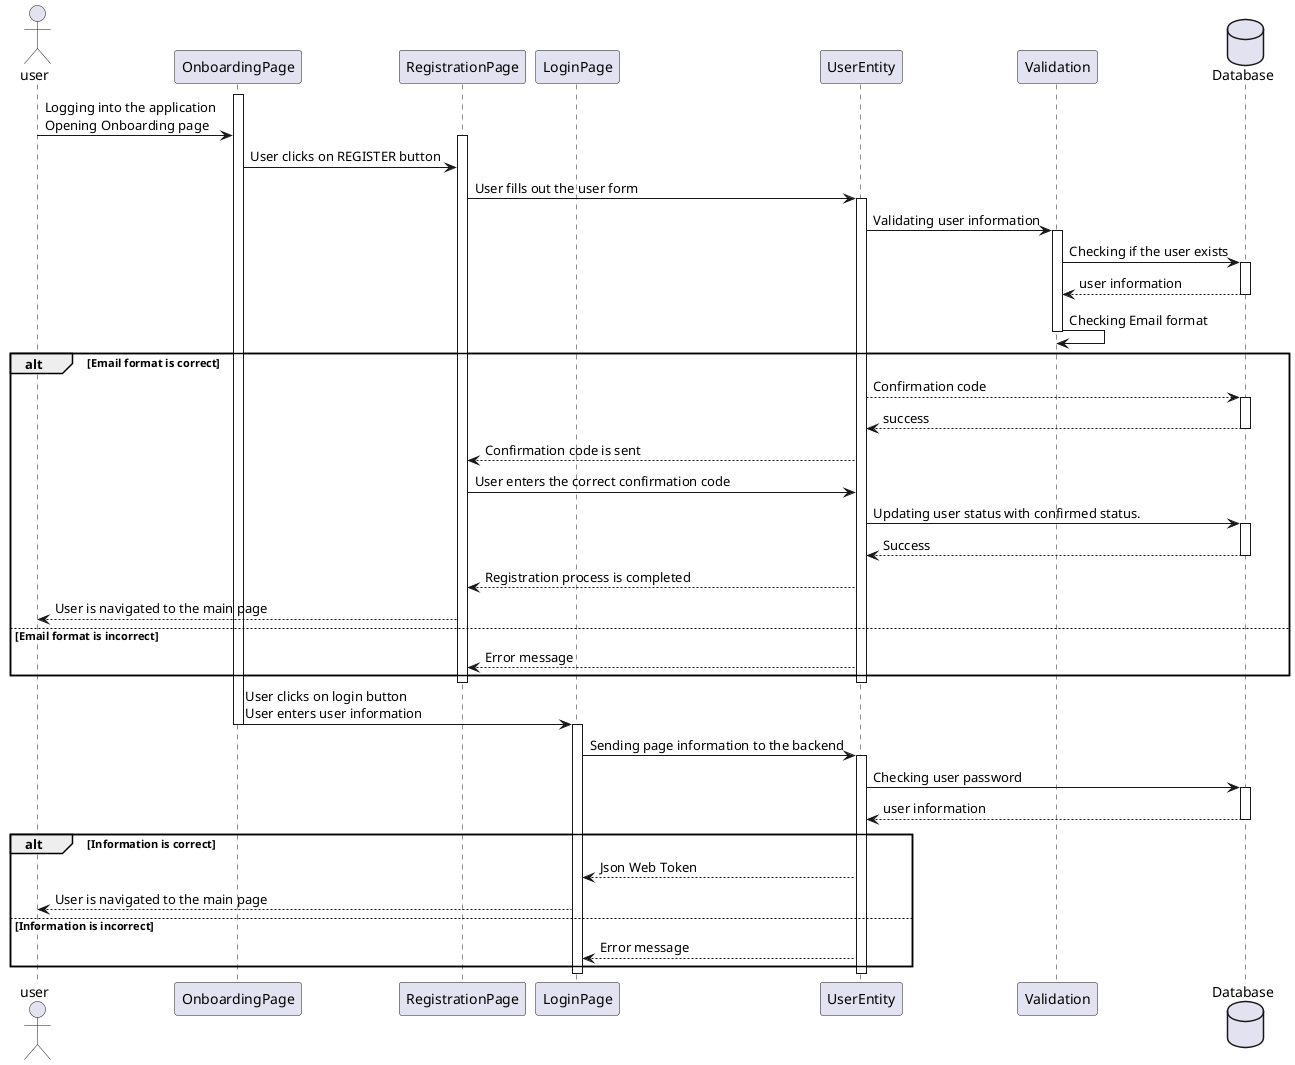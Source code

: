 @startuml
actor user as User
participant OnboardingPage as OnboardingPage
participant RegistrationPage as RegistrationPage
participant LoginPage as LoginPage
participant UserEntity as UserEntity
participant Validation as Validation
database Database

activate OnboardingPage
User -> OnboardingPage: Logging into the application\nOpening Onboarding page
activate RegistrationPage

OnboardingPage -> RegistrationPage: User clicks on REGISTER button
RegistrationPage -> UserEntity: User fills out the user form
activate UserEntity

UserEntity -> Validation: Validating user information 
activate Validation
Validation -> Database: Checking if the user exists
activate Database
Database --> Validation:  user information
deactivate Database

Validation -> Validation : Checking Email format

deactivate Validation

alt Email format is correct
    UserEntity --> Database:  Confirmation code
    activate Database
    Database --> UserEntity: success
    deactivate Database
    UserEntity --> RegistrationPage: Confirmation code is sent
    RegistrationPage -> UserEntity: User enters the correct confirmation code
    UserEntity -> Database: Updating user status with confirmed status.
    activate Database
    Database --> UserEntity: Success
    deactivate Database
    UserEntity --> RegistrationPage: Registration process is completed
    RegistrationPage --> User: User is navigated to the main page
else Email format is incorrect
    UserEntity --> RegistrationPage: Error message
end
deactivate UserEntity
deactivate RegistrationPage

OnboardingPage -> LoginPage: User clicks on login button\nUser enters user information
deactivate OnboardingPage
activate LoginPage
LoginPage -> UserEntity: Sending page information to the backend
activate UserEntity
UserEntity -> Database: Checking user password
activate Database
Database --> UserEntity:  user information
deactivate Database
alt Information is correct
    UserEntity --> LoginPage: Json Web Token 
    LoginPage --> User: User is navigated to the main page
else Information is incorrect
    UserEntity --> LoginPage: Error message 
end
deactivate UserEntity
deactivate LoginPage
@enduml
